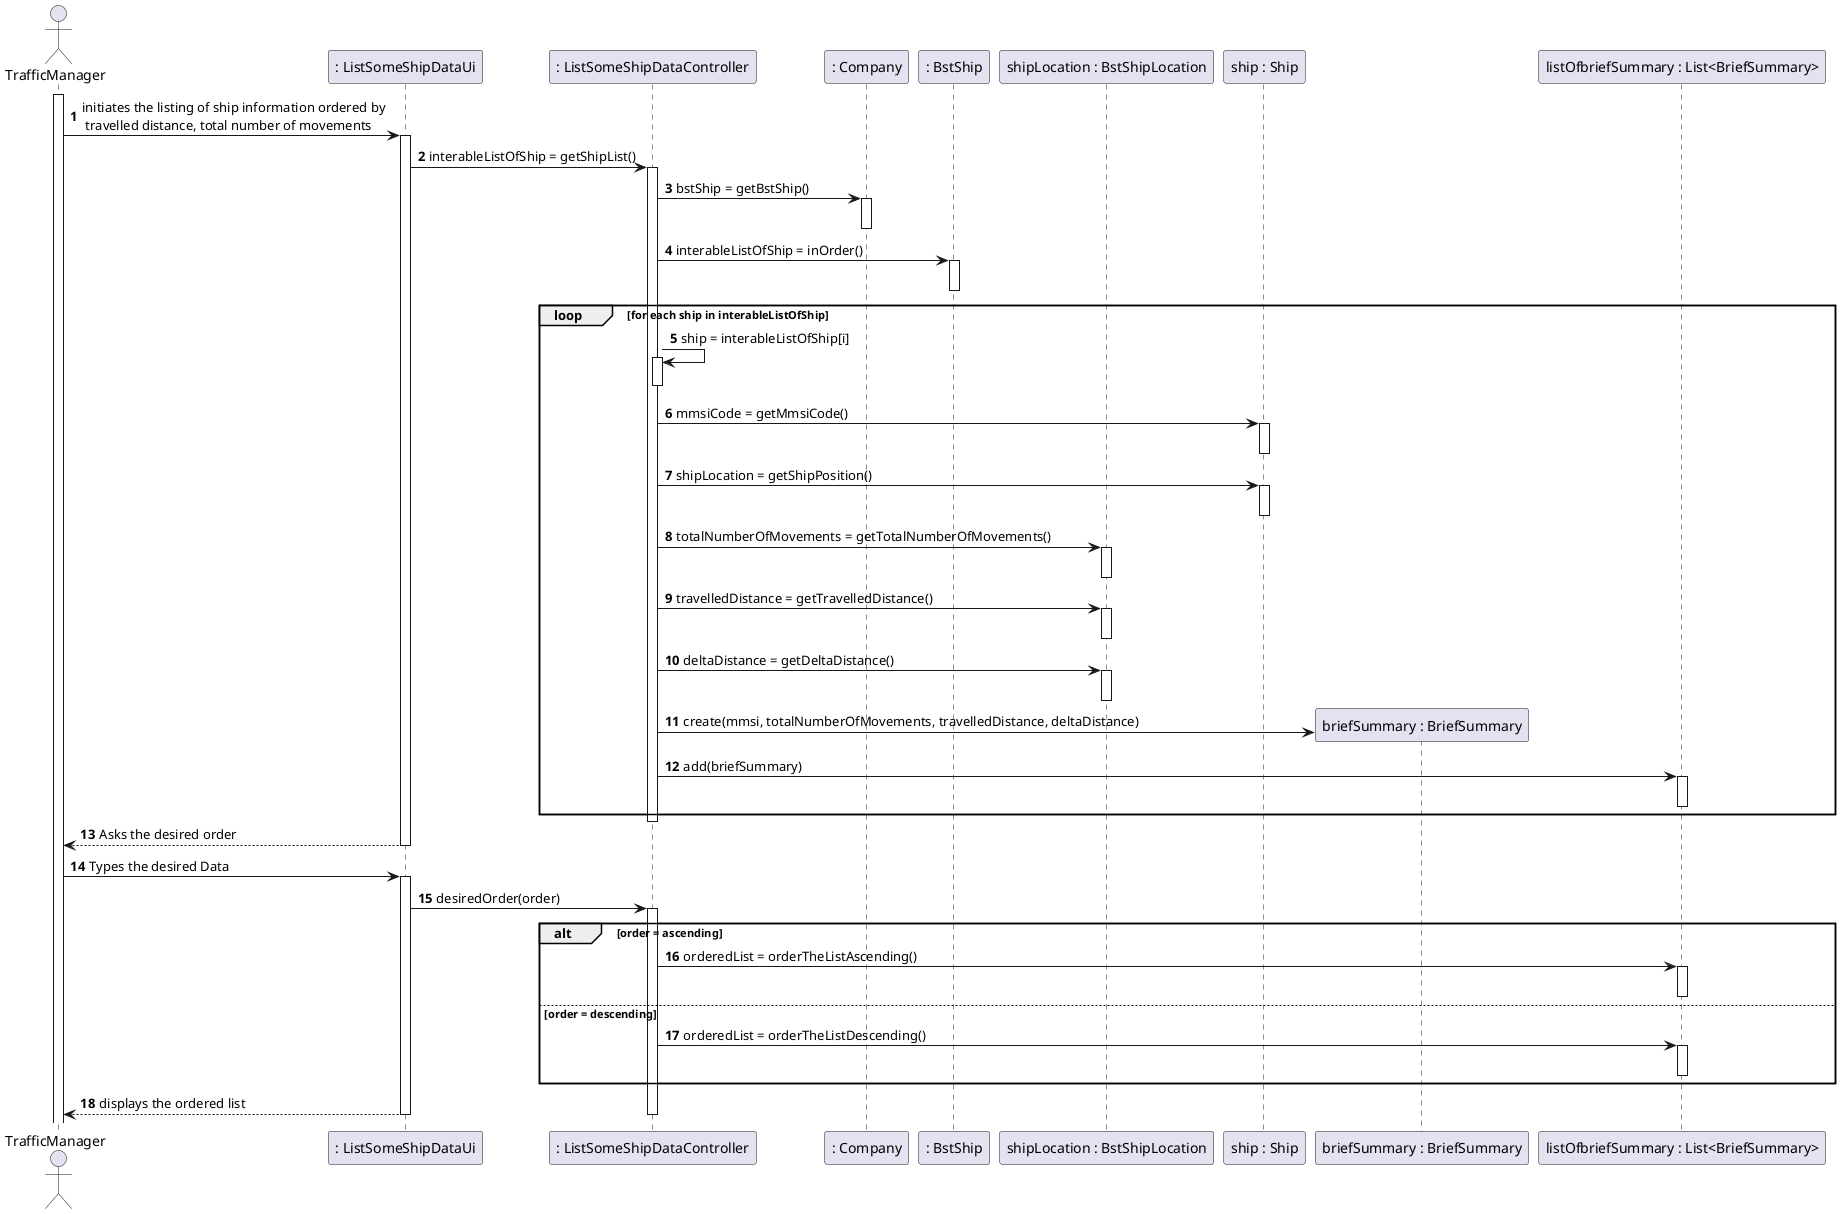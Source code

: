 @startuml
'https://plantuml.com/sequence-diagram

actor TrafficManager as TM
participant ": ListSomeShipDataUi" as UI
participant ": ListSomeShipDataController" as CTR
participant ": Company" as COMP
participant ": BstShip" as BST
participant "shipLocation : BstShipLocation" as BSTL
participant "ship : Ship" as SHIP
participant "briefSummary : BriefSummary" as BS
participant "listOfbriefSummary : List<BriefSummary>" as LIST

autonumber
activate TM
TM -> UI: initiates the listing of ship information ordered by \n travelled distance, total number of movements
activate UI
UI -> CTR : interableListOfShip = getShipList()
activate CTR
CTR -> COMP : bstShip = getBstShip()
activate COMP
deactivate COMP
CTR -> BST : interableListOfShip = inOrder()
activate BST
deactivate BST
loop for each ship in interableListOfShip
CTR -> CTR : ship = interableListOfShip[i]
activate CTR
deactivate CTR
CTR -> SHIP : mmsiCode = getMmsiCode()
activate SHIP
deactivate SHIP
CTR -> SHIP : shipLocation = getShipPosition()
activate SHIP
deactivate SHIP
CTR -> BSTL : totalNumberOfMovements = getTotalNumberOfMovements()
activate BSTL
deactivate BSTL
CTR -> BSTL : travelledDistance = getTravelledDistance()
activate BSTL
deactivate BSTL
CTR -> BSTL : deltaDistance = getDeltaDistance()
activate BSTL
deactivate BSTL

CTR -> BS** : create(mmsi, totalNumberOfMovements, travelledDistance, deltaDistance)
CTR -> LIST : add(briefSummary)
activate LIST
deactivate LIST
end
deactivate CTR

UI --> TM : Asks the desired order
deactivate UI


TM -> UI : Types the desired Data
activate UI

UI -> CTR : desiredOrder(order)
activate CTR

alt order = ascending
CTR-> LIST : orderedList = orderTheListAscending()
activate LIST
deactivate LIST

else order = descending
CTR-> LIST : orderedList = orderTheListDescending()
activate LIST
deactivate LIST
end

UI --> TM : displays the ordered list
deactivate CTR

deactivate UI

@enduml